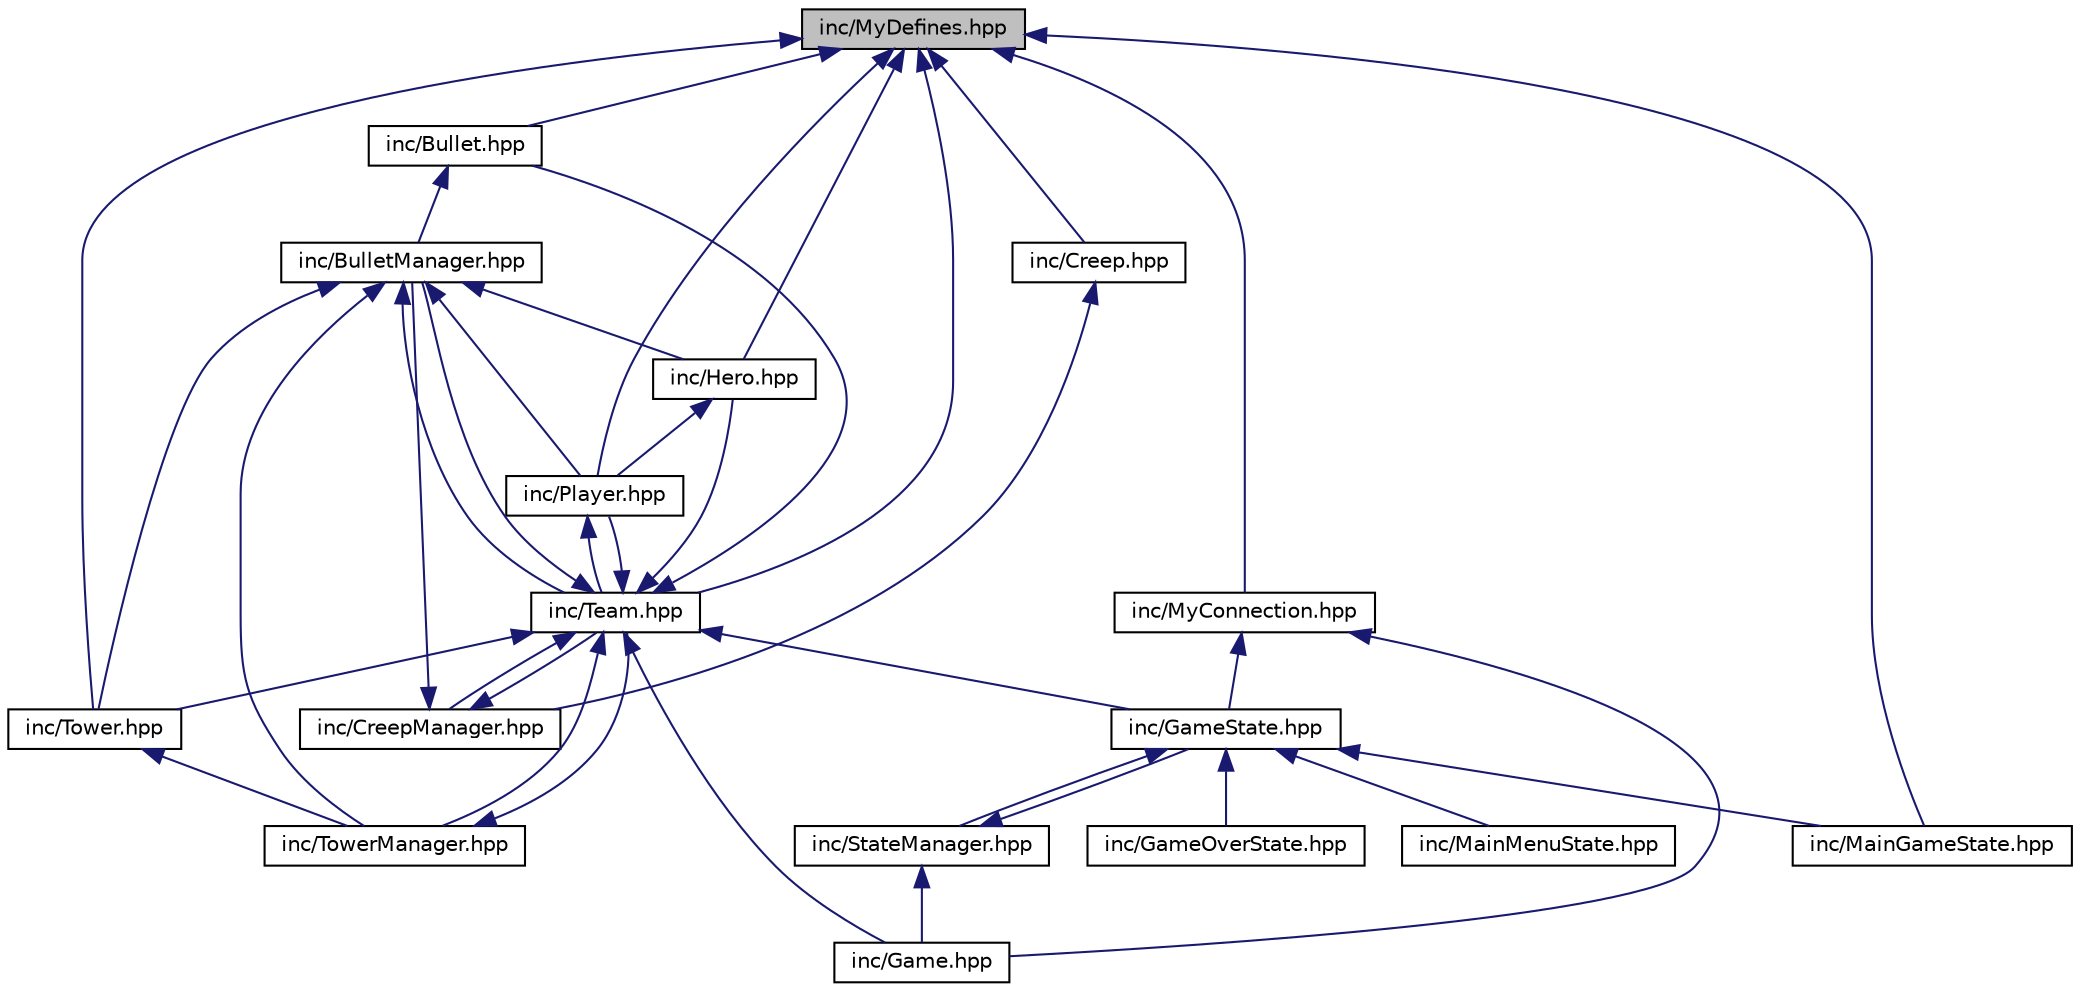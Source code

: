 digraph "inc/MyDefines.hpp"
{
  edge [fontname="Helvetica",fontsize="10",labelfontname="Helvetica",labelfontsize="10"];
  node [fontname="Helvetica",fontsize="10",shape=record];
  Node1 [label="inc/MyDefines.hpp",height=0.2,width=0.4,color="black", fillcolor="grey75", style="filled", fontcolor="black"];
  Node1 -> Node2 [dir="back",color="midnightblue",fontsize="10",style="solid",fontname="Helvetica"];
  Node2 [label="inc/Bullet.hpp",height=0.2,width=0.4,color="black", fillcolor="white", style="filled",URL="$_bullet_8hpp_source.html"];
  Node2 -> Node3 [dir="back",color="midnightblue",fontsize="10",style="solid",fontname="Helvetica"];
  Node3 [label="inc/BulletManager.hpp",height=0.2,width=0.4,color="black", fillcolor="white", style="filled",URL="$_bullet_manager_8hpp_source.html"];
  Node3 -> Node4 [dir="back",color="midnightblue",fontsize="10",style="solid",fontname="Helvetica"];
  Node4 [label="inc/Hero.hpp",height=0.2,width=0.4,color="black", fillcolor="white", style="filled",URL="$_hero_8hpp_source.html"];
  Node4 -> Node5 [dir="back",color="midnightblue",fontsize="10",style="solid",fontname="Helvetica"];
  Node5 [label="inc/Player.hpp",height=0.2,width=0.4,color="black", fillcolor="white", style="filled",URL="$_player_8hpp_source.html"];
  Node5 -> Node6 [dir="back",color="midnightblue",fontsize="10",style="solid",fontname="Helvetica"];
  Node6 [label="inc/Team.hpp",height=0.2,width=0.4,color="black", fillcolor="white", style="filled",URL="$_team_8hpp_source.html"];
  Node6 -> Node2 [dir="back",color="midnightblue",fontsize="10",style="solid",fontname="Helvetica"];
  Node6 -> Node4 [dir="back",color="midnightblue",fontsize="10",style="solid",fontname="Helvetica"];
  Node6 -> Node7 [dir="back",color="midnightblue",fontsize="10",style="solid",fontname="Helvetica"];
  Node7 [label="inc/CreepManager.hpp",height=0.2,width=0.4,color="black", fillcolor="white", style="filled",URL="$_creep_manager_8hpp_source.html"];
  Node7 -> Node3 [dir="back",color="midnightblue",fontsize="10",style="solid",fontname="Helvetica"];
  Node7 -> Node6 [dir="back",color="midnightblue",fontsize="10",style="solid",fontname="Helvetica"];
  Node6 -> Node3 [dir="back",color="midnightblue",fontsize="10",style="solid",fontname="Helvetica"];
  Node6 -> Node5 [dir="back",color="midnightblue",fontsize="10",style="solid",fontname="Helvetica"];
  Node6 -> Node8 [dir="back",color="midnightblue",fontsize="10",style="solid",fontname="Helvetica"];
  Node8 [label="inc/Tower.hpp",height=0.2,width=0.4,color="black", fillcolor="white", style="filled",URL="$_tower_8hpp_source.html"];
  Node8 -> Node9 [dir="back",color="midnightblue",fontsize="10",style="solid",fontname="Helvetica"];
  Node9 [label="inc/TowerManager.hpp",height=0.2,width=0.4,color="black", fillcolor="white", style="filled",URL="$_tower_manager_8hpp_source.html"];
  Node9 -> Node6 [dir="back",color="midnightblue",fontsize="10",style="solid",fontname="Helvetica"];
  Node6 -> Node9 [dir="back",color="midnightblue",fontsize="10",style="solid",fontname="Helvetica"];
  Node6 -> Node10 [dir="back",color="midnightblue",fontsize="10",style="solid",fontname="Helvetica"];
  Node10 [label="inc/Game.hpp",height=0.2,width=0.4,color="black", fillcolor="white", style="filled",URL="$_game_8hpp_source.html"];
  Node6 -> Node11 [dir="back",color="midnightblue",fontsize="10",style="solid",fontname="Helvetica"];
  Node11 [label="inc/GameState.hpp",height=0.2,width=0.4,color="black", fillcolor="white", style="filled",URL="$_game_state_8hpp_source.html"];
  Node11 -> Node12 [dir="back",color="midnightblue",fontsize="10",style="solid",fontname="Helvetica"];
  Node12 [label="inc/StateManager.hpp",height=0.2,width=0.4,color="black", fillcolor="white", style="filled",URL="$_state_manager_8hpp_source.html"];
  Node12 -> Node10 [dir="back",color="midnightblue",fontsize="10",style="solid",fontname="Helvetica"];
  Node12 -> Node11 [dir="back",color="midnightblue",fontsize="10",style="solid",fontname="Helvetica"];
  Node11 -> Node13 [dir="back",color="midnightblue",fontsize="10",style="solid",fontname="Helvetica"];
  Node13 [label="inc/GameOverState.hpp",height=0.2,width=0.4,color="black", fillcolor="white", style="filled",URL="$_game_over_state_8hpp_source.html"];
  Node11 -> Node14 [dir="back",color="midnightblue",fontsize="10",style="solid",fontname="Helvetica"];
  Node14 [label="inc/MainGameState.hpp",height=0.2,width=0.4,color="black", fillcolor="white", style="filled",URL="$_main_game_state_8hpp_source.html"];
  Node11 -> Node15 [dir="back",color="midnightblue",fontsize="10",style="solid",fontname="Helvetica"];
  Node15 [label="inc/MainMenuState.hpp",height=0.2,width=0.4,color="black", fillcolor="white", style="filled",URL="$_main_menu_state_8hpp_source.html"];
  Node3 -> Node5 [dir="back",color="midnightblue",fontsize="10",style="solid",fontname="Helvetica"];
  Node3 -> Node8 [dir="back",color="midnightblue",fontsize="10",style="solid",fontname="Helvetica"];
  Node3 -> Node9 [dir="back",color="midnightblue",fontsize="10",style="solid",fontname="Helvetica"];
  Node3 -> Node6 [dir="back",color="midnightblue",fontsize="10",style="solid",fontname="Helvetica"];
  Node1 -> Node4 [dir="back",color="midnightblue",fontsize="10",style="solid",fontname="Helvetica"];
  Node1 -> Node16 [dir="back",color="midnightblue",fontsize="10",style="solid",fontname="Helvetica"];
  Node16 [label="inc/Creep.hpp",height=0.2,width=0.4,color="black", fillcolor="white", style="filled",URL="$_creep_8hpp_source.html"];
  Node16 -> Node7 [dir="back",color="midnightblue",fontsize="10",style="solid",fontname="Helvetica"];
  Node1 -> Node5 [dir="back",color="midnightblue",fontsize="10",style="solid",fontname="Helvetica"];
  Node1 -> Node8 [dir="back",color="midnightblue",fontsize="10",style="solid",fontname="Helvetica"];
  Node1 -> Node6 [dir="back",color="midnightblue",fontsize="10",style="solid",fontname="Helvetica"];
  Node1 -> Node17 [dir="back",color="midnightblue",fontsize="10",style="solid",fontname="Helvetica"];
  Node17 [label="inc/MyConnection.hpp",height=0.2,width=0.4,color="black", fillcolor="white", style="filled",URL="$_my_connection_8hpp_source.html"];
  Node17 -> Node11 [dir="back",color="midnightblue",fontsize="10",style="solid",fontname="Helvetica"];
  Node17 -> Node10 [dir="back",color="midnightblue",fontsize="10",style="solid",fontname="Helvetica"];
  Node1 -> Node14 [dir="back",color="midnightblue",fontsize="10",style="solid",fontname="Helvetica"];
}
